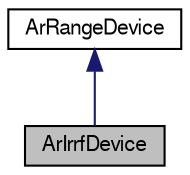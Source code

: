 digraph G
{
  edge [fontname="FreeSans",fontsize=10,labelfontname="FreeSans",labelfontsize=10];
  node [fontname="FreeSans",fontsize=10,shape=record];
  Node1 [label="ArIrrfDevice",height=0.2,width=0.4,color="black", fillcolor="grey75", style="filled" fontcolor="black"];
  Node2 -> Node1 [dir=back,color="midnightblue",fontsize=10,style="solid",fontname="FreeSans"];
  Node2 [label="ArRangeDevice",height=0.2,width=0.4,color="black", fillcolor="white", style="filled",URL="$classArRangeDevice.html",tooltip="The base class for all sensing devices which return range information from the device..."];
}
